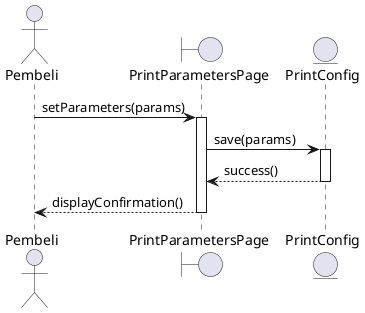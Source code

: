@startuml
actor Pembeli
boundary PrintParametersPage
entity PrintConfig

Pembeli -> PrintParametersPage : setParameters(params)
activate PrintParametersPage
PrintParametersPage -> PrintConfig : save(params)
activate PrintConfig
PrintConfig --> PrintParametersPage : success()
deactivate PrintConfig
PrintParametersPage --> Pembeli : displayConfirmation()
deactivate PrintParametersPage
@enduml